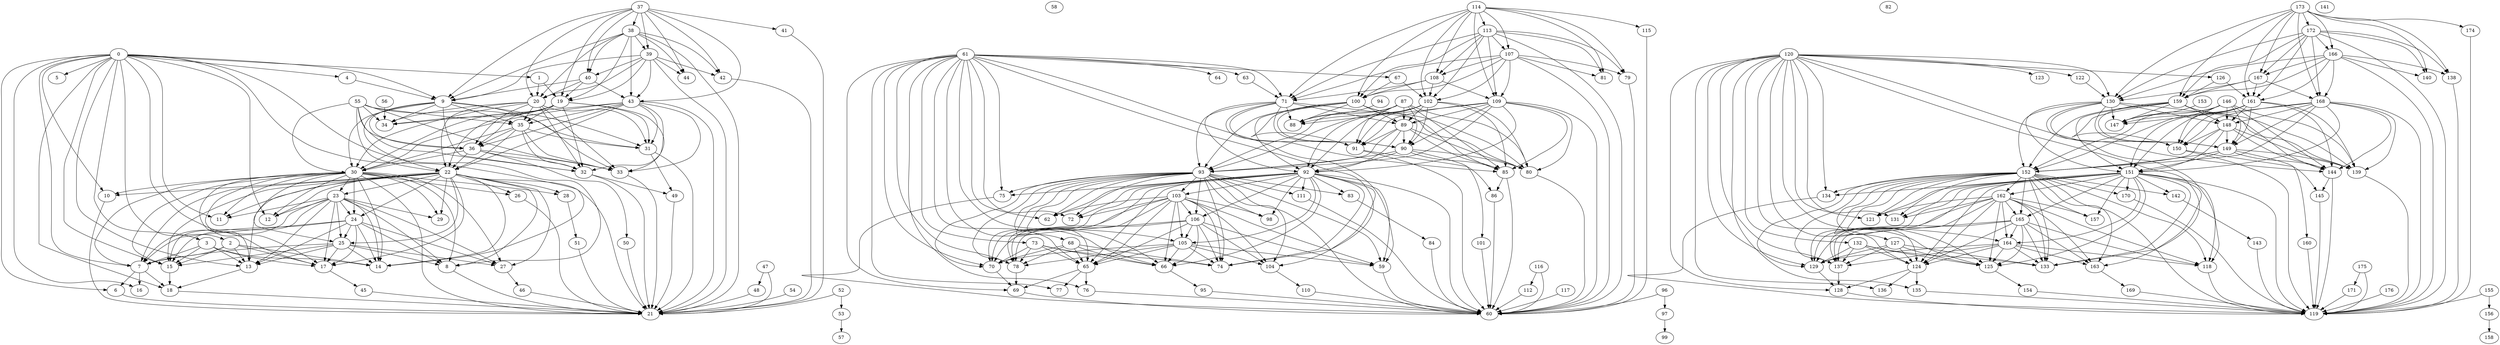 strict digraph "G" {
0 [weight=3];
1 [weight=3];
2 [weight=5];
3 [weight=2];
4 [weight=6];
5 [weight=3];
6 [weight=3];
7 [weight=5];
8 [weight=4];
9 [weight=4];
10 [weight=3];
11 [weight=3];
12 [weight=3];
13 [weight=3];
14 [weight=3];
15 [weight=5];
16 [weight=2];
17 [weight=3];
18 [weight=3];
19 [weight=4];
20 [weight=3];
21 [weight=5];
22 [weight=2];
23 [weight=3];
24 [weight=5];
25 [weight=3];
26 [weight=4];
27 [weight=3];
28 [weight=4];
29 [weight=3];
30 [weight=3];
31 [weight=4];
32 [weight=2];
33 [weight=2];
34 [weight=4];
35 [weight=1];
36 [weight=1];
37 [weight=5];
38 [weight=5];
39 [weight=3];
40 [weight=4];
41 [weight=3];
42 [weight=2];
43 [weight=4];
44 [weight=3];
45 [weight=4];
46 [weight=3];
47 [weight=4];
48 [weight=3];
49 [weight=3];
50 [weight=4];
51 [weight=3];
52 [weight=4];
53 [weight=3];
54 [weight=1];
55 [weight=1];
56 [weight=4];
57 [weight=3];
58 [weight=4];
59 [weight=5];
60 [weight=5];
61 [weight=2];
62 [weight=2];
63 [weight=5];
64 [weight=4];
65 [weight=4];
66 [weight=3];
67 [weight=3];
68 [weight=4];
69 [weight=5];
70 [weight=4];
71 [weight=3];
72 [weight=3];
73 [weight=4];
74 [weight=4];
75 [weight=2];
76 [weight=4];
77 [weight=4];
78 [weight=5];
79 [weight=3];
80 [weight=4];
81 [weight=4];
82 [weight=3];
83 [weight=3];
84 [weight=2];
85 [weight=3];
86 [weight=6];
87 [weight=5];
88 [weight=4];
89 [weight=5];
90 [weight=3];
91 [weight=5];
92 [weight=5];
93 [weight=4];
94 [weight=3];
95 [weight=4];
96 [weight=2];
97 [weight=4];
98 [weight=2];
99 [weight=5];
100 [weight=2];
101 [weight=3];
102 [weight=4];
103 [weight=2];
104 [weight=1];
105 [weight=2];
106 [weight=3];
107 [weight=4];
108 [weight=3];
109 [weight=4];
110 [weight=4];
111 [weight=2];
112 [weight=2];
113 [weight=3];
114 [weight=5];
115 [weight=3];
116 [weight=4];
117 [weight=3];
118 [weight=5];
119 [weight=3];
120 [weight=5];
121 [weight=3];
122 [weight=4];
123 [weight=3];
124 [weight=5];
125 [weight=3];
126 [weight=3];
127 [weight=5];
128 [weight=4];
129 [weight=5];
130 [weight=3];
131 [weight=4];
132 [weight=4];
133 [weight=4];
134 [weight=4];
135 [weight=6];
136 [weight=2];
137 [weight=4];
138 [weight=3];
139 [weight=3];
140 [weight=3];
141 [weight=4];
142 [weight=3];
143 [weight=3];
144 [weight=3];
145 [weight=3];
146 [weight=3];
147 [weight=5];
148 [weight=3];
149 [weight=3];
150 [weight=5];
151 [weight=2];
152 [weight=4];
153 [weight=4];
154 [weight=3];
155 [weight=5];
156 [weight=3];
157 [weight=4];
158 [weight=3];
159 [weight=4];
160 [weight=3];
161 [weight=2];
162 [weight=3];
163 [weight=2];
164 [weight=3];
165 [weight=5];
166 [weight=3];
167 [weight=3];
168 [weight=4];
169 [weight=4];
170 [weight=3];
171 [weight=4];
172 [weight=3];
173 [weight=3];
174 [weight=3];
175 [weight=2];
176 [weight=2];
0 -> 1 [size=3];
0 -> 2 [size=3];
0 -> 3 [size=2];
0 -> 4 [size=1];
0 -> 5 [size=4];
0 -> 6 [size=3];
0 -> 7 [size=2];
0 -> 8 [size=2];
0 -> 9 [size=3];
0 -> 10 [size=2];
0 -> 11 [size=2];
0 -> 12 [size=4];
0 -> 13 [size=4];
0 -> 14 [size=2];
0 -> 15 [size=3];
0 -> 16 [size=4];
0 -> 17 [size=2];
0 -> 18 [size=3];
1 -> 19 [size=5];
1 -> 20 [size=3];
2 -> 7 [size=3];
2 -> 13 [size=1];
2 -> 14 [size=2];
2 -> 15 [size=3];
2 -> 17 [size=4];
3 -> 7 [size=3];
3 -> 13 [size=1];
3 -> 14 [size=3];
3 -> 15 [size=2];
3 -> 17 [size=4];
4 -> 9 [size=3];
6 -> 21 [size=2];
7 -> 6 [size=1];
7 -> 16 [size=2];
7 -> 18 [size=3];
8 -> 21 [size=3];
9 -> 22 [size=2];
9 -> 30 [size=2];
9 -> 31 [size=4];
9 -> 32 [size=3];
9 -> 33 [size=2];
9 -> 34 [size=2];
9 -> 35 [size=3];
9 -> 36 [size=3];
10 -> 21 [size=5];
13 -> 18 [size=1];
15 -> 18 [size=3];
17 -> 45 [size=2];
18 -> 21 [size=4];
19 -> 22 [size=4];
19 -> 30 [size=1];
19 -> 31 [size=4];
19 -> 32 [size=2];
19 -> 33 [size=2];
19 -> 34 [size=4];
19 -> 35 [size=3];
19 -> 36 [size=2];
20 -> 22 [size=5];
20 -> 30 [size=3];
20 -> 31 [size=1];
20 -> 32 [size=2];
20 -> 33 [size=1];
20 -> 34 [size=3];
20 -> 35 [size=1];
20 -> 36 [size=4];
22 -> 7 [size=5];
22 -> 8 [size=1];
22 -> 23 [size=4];
22 -> 24 [size=4];
22 -> 25 [size=3];
22 -> 10 [size=1];
22 -> 11 [size=3];
22 -> 12 [size=3];
22 -> 13 [size=2];
22 -> 14 [size=1];
22 -> 15 [size=2];
22 -> 17 [size=2];
22 -> 21 [size=2];
22 -> 26 [size=3];
22 -> 27 [size=2];
22 -> 28 [size=1];
22 -> 29 [size=3];
23 -> 7 [size=3];
23 -> 8 [size=2];
23 -> 24 [size=4];
23 -> 25 [size=4];
23 -> 11 [size=4];
23 -> 12 [size=2];
23 -> 13 [size=2];
23 -> 14 [size=1];
23 -> 15 [size=1];
23 -> 17 [size=2];
23 -> 27 [size=4];
23 -> 29 [size=5];
24 -> 7 [size=2];
24 -> 8 [size=2];
24 -> 25 [size=3];
24 -> 13 [size=3];
24 -> 14 [size=2];
24 -> 15 [size=1];
24 -> 17 [size=1];
24 -> 27 [size=3];
25 -> 7 [size=3];
25 -> 8 [size=2];
25 -> 13 [size=2];
25 -> 14 [size=3];
25 -> 15 [size=3];
25 -> 17 [size=4];
25 -> 27 [size=1];
26 -> 21 [size=4];
27 -> 46 [size=1];
28 -> 51 [size=1];
30 -> 7 [size=3];
30 -> 8 [size=1];
30 -> 23 [size=2];
30 -> 24 [size=1];
30 -> 25 [size=2];
30 -> 10 [size=2];
30 -> 11 [size=2];
30 -> 12 [size=3];
30 -> 13 [size=1];
30 -> 14 [size=1];
30 -> 15 [size=2];
30 -> 17 [size=3];
30 -> 21 [size=2];
30 -> 26 [size=3];
30 -> 27 [size=2];
30 -> 28 [size=2];
30 -> 29 [size=2];
31 -> 21 [size=1];
31 -> 49 [size=4];
32 -> 21 [size=2];
32 -> 49 [size=3];
33 -> 21 [size=2];
35 -> 22 [size=3];
35 -> 30 [size=3];
35 -> 31 [size=1];
35 -> 32 [size=3];
35 -> 33 [size=3];
35 -> 36 [size=3];
36 -> 22 [size=2];
36 -> 30 [size=2];
36 -> 32 [size=2];
36 -> 33 [size=3];
36 -> 50 [size=3];
37 -> 9 [size=3];
37 -> 38 [size=3];
37 -> 39 [size=2];
37 -> 40 [size=3];
37 -> 19 [size=4];
37 -> 20 [size=4];
37 -> 41 [size=4];
37 -> 42 [size=2];
37 -> 43 [size=2];
37 -> 44 [size=1];
38 -> 9 [size=4];
38 -> 39 [size=2];
38 -> 40 [size=3];
38 -> 19 [size=2];
38 -> 20 [size=3];
38 -> 21 [size=1];
38 -> 42 [size=1];
38 -> 43 [size=4];
38 -> 44 [size=2];
39 -> 9 [size=3];
39 -> 40 [size=4];
39 -> 19 [size=2];
39 -> 20 [size=1];
39 -> 21 [size=1];
39 -> 42 [size=4];
39 -> 43 [size=3];
39 -> 44 [size=3];
40 -> 9 [size=2];
40 -> 19 [size=3];
40 -> 20 [size=3];
40 -> 43 [size=1];
41 -> 21 [size=2];
42 -> 21 [size=1];
43 -> 22 [size=4];
43 -> 30 [size=3];
43 -> 21 [size=2];
43 -> 31 [size=2];
43 -> 32 [size=2];
43 -> 33 [size=3];
43 -> 34 [size=3];
43 -> 35 [size=1];
43 -> 36 [size=3];
45 -> 21 [size=2];
46 -> 21 [size=2];
47 -> 21 [size=1];
47 -> 48 [size=3];
48 -> 21 [size=1];
49 -> 21 [size=2];
50 -> 21 [size=4];
51 -> 21 [size=3];
52 -> 21 [size=1];
52 -> 53 [size=3];
53 -> 57 [size=5];
54 -> 21 [size=2];
55 -> 22 [size=3];
55 -> 30 [size=4];
55 -> 31 [size=1];
55 -> 32 [size=2];
55 -> 33 [size=2];
55 -> 34 [size=3];
55 -> 35 [size=1];
55 -> 36 [size=2];
56 -> 34 [size=2];
59 -> 60 [size=3];
61 -> 59 [size=4];
61 -> 62 [size=2];
61 -> 63 [size=1];
61 -> 64 [size=3];
61 -> 65 [size=2];
61 -> 66 [size=2];
61 -> 67 [size=3];
61 -> 68 [size=2];
61 -> 69 [size=2];
61 -> 70 [size=2];
61 -> 71 [size=2];
61 -> 72 [size=3];
61 -> 73 [size=2];
61 -> 74 [size=2];
61 -> 75 [size=3];
61 -> 76 [size=3];
61 -> 77 [size=3];
61 -> 78 [size=3];
63 -> 71 [size=3];
65 -> 69 [size=1];
65 -> 76 [size=2];
65 -> 77 [size=3];
66 -> 95 [size=2];
67 -> 100 [size=2];
67 -> 102 [size=3];
68 -> 65 [size=3];
68 -> 66 [size=1];
68 -> 70 [size=4];
68 -> 74 [size=4];
68 -> 78 [size=4];
69 -> 60 [size=2];
70 -> 69 [size=3];
71 -> 80 [size=2];
71 -> 85 [size=2];
71 -> 88 [size=2];
71 -> 89 [size=1];
71 -> 90 [size=4];
71 -> 91 [size=1];
71 -> 92 [size=3];
71 -> 93 [size=3];
73 -> 65 [size=4];
73 -> 66 [size=4];
73 -> 70 [size=4];
73 -> 74 [size=5];
73 -> 78 [size=1];
75 -> 60 [size=4];
76 -> 60 [size=3];
78 -> 69 [size=3];
79 -> 60 [size=2];
80 -> 60 [size=4];
83 -> 84 [size=3];
84 -> 60 [size=2];
85 -> 60 [size=3];
85 -> 86 [size=4];
86 -> 60 [size=3];
87 -> 80 [size=2];
87 -> 85 [size=2];
87 -> 88 [size=2];
87 -> 89 [size=2];
87 -> 90 [size=3];
87 -> 91 [size=4];
87 -> 92 [size=4];
87 -> 93 [size=4];
89 -> 80 [size=3];
89 -> 85 [size=2];
89 -> 90 [size=2];
89 -> 91 [size=4];
89 -> 92 [size=2];
89 -> 93 [size=1];
90 -> 80 [size=2];
90 -> 85 [size=2];
90 -> 101 [size=2];
90 -> 92 [size=3];
90 -> 93 [size=3];
91 -> 60 [size=2];
91 -> 86 [size=3];
92 -> 59 [size=3];
92 -> 62 [size=2];
92 -> 60 [size=3];
92 -> 83 [size=3];
92 -> 65 [size=3];
92 -> 66 [size=1];
92 -> 98 [size=2];
92 -> 103 [size=2];
92 -> 104 [size=2];
92 -> 105 [size=1];
92 -> 70 [size=2];
92 -> 72 [size=2];
92 -> 111 [size=2];
92 -> 106 [size=2];
92 -> 74 [size=3];
92 -> 75 [size=3];
92 -> 78 [size=3];
93 -> 59 [size=1];
93 -> 62 [size=2];
93 -> 60 [size=5];
93 -> 83 [size=1];
93 -> 65 [size=2];
93 -> 66 [size=2];
93 -> 98 [size=2];
93 -> 103 [size=5];
93 -> 104 [size=2];
93 -> 105 [size=2];
93 -> 70 [size=2];
93 -> 72 [size=1];
93 -> 111 [size=2];
93 -> 106 [size=1];
93 -> 74 [size=3];
93 -> 75 [size=3];
93 -> 78 [size=3];
94 -> 88 [size=2];
95 -> 60 [size=4];
96 -> 60 [size=2];
96 -> 97 [size=2];
97 -> 99 [size=1];
100 -> 80 [size=1];
100 -> 85 [size=2];
100 -> 88 [size=4];
100 -> 89 [size=3];
100 -> 90 [size=4];
100 -> 91 [size=3];
100 -> 92 [size=4];
100 -> 93 [size=1];
101 -> 60 [size=3];
102 -> 80 [size=2];
102 -> 85 [size=4];
102 -> 88 [size=1];
102 -> 89 [size=4];
102 -> 90 [size=2];
102 -> 91 [size=3];
102 -> 92 [size=2];
102 -> 93 [size=3];
103 -> 59 [size=3];
103 -> 62 [size=3];
103 -> 65 [size=2];
103 -> 66 [size=2];
103 -> 98 [size=2];
103 -> 104 [size=4];
103 -> 105 [size=1];
103 -> 70 [size=2];
103 -> 72 [size=2];
103 -> 106 [size=3];
103 -> 74 [size=1];
103 -> 78 [size=3];
104 -> 110 [size=2];
105 -> 59 [size=2];
105 -> 65 [size=3];
105 -> 66 [size=2];
105 -> 104 [size=2];
105 -> 70 [size=3];
105 -> 74 [size=1];
105 -> 78 [size=3];
106 -> 59 [size=3];
106 -> 65 [size=3];
106 -> 66 [size=1];
106 -> 104 [size=2];
106 -> 105 [size=2];
106 -> 70 [size=4];
106 -> 74 [size=4];
106 -> 78 [size=3];
107 -> 79 [size=3];
107 -> 60 [size=2];
107 -> 81 [size=3];
107 -> 100 [size=2];
107 -> 108 [size=3];
107 -> 71 [size=3];
107 -> 102 [size=3];
107 -> 109 [size=3];
108 -> 100 [size=3];
108 -> 71 [size=1];
108 -> 102 [size=2];
108 -> 109 [size=1];
109 -> 80 [size=2];
109 -> 60 [size=3];
109 -> 85 [size=2];
109 -> 88 [size=3];
109 -> 89 [size=2];
109 -> 90 [size=3];
109 -> 91 [size=1];
109 -> 92 [size=3];
109 -> 93 [size=1];
110 -> 60 [size=3];
111 -> 60 [size=2];
112 -> 60 [size=2];
113 -> 79 [size=3];
113 -> 60 [size=2];
113 -> 81 [size=2];
113 -> 100 [size=4];
113 -> 107 [size=3];
113 -> 108 [size=3];
113 -> 71 [size=2];
113 -> 102 [size=2];
113 -> 109 [size=2];
114 -> 79 [size=3];
114 -> 81 [size=4];
114 -> 100 [size=1];
114 -> 107 [size=3];
114 -> 108 [size=1];
114 -> 71 [size=1];
114 -> 113 [size=3];
114 -> 102 [size=4];
114 -> 115 [size=2];
114 -> 109 [size=4];
115 -> 60 [size=3];
116 -> 60 [size=3];
116 -> 112 [size=2];
117 -> 60 [size=1];
118 -> 119 [size=2];
120 -> 118 [size=2];
120 -> 121 [size=3];
120 -> 122 [size=3];
120 -> 123 [size=2];
120 -> 124 [size=2];
120 -> 125 [size=5];
120 -> 126 [size=3];
120 -> 127 [size=1];
120 -> 128 [size=1];
120 -> 129 [size=3];
120 -> 130 [size=1];
120 -> 131 [size=5];
120 -> 132 [size=3];
120 -> 133 [size=2];
120 -> 134 [size=2];
120 -> 135 [size=2];
120 -> 136 [size=2];
120 -> 137 [size=5];
122 -> 130 [size=3];
124 -> 128 [size=2];
124 -> 135 [size=1];
124 -> 136 [size=2];
125 -> 154 [size=3];
126 -> 159 [size=4];
126 -> 161 [size=2];
127 -> 124 [size=3];
127 -> 125 [size=3];
127 -> 129 [size=3];
127 -> 133 [size=4];
127 -> 137 [size=3];
128 -> 119 [size=3];
129 -> 128 [size=4];
130 -> 139 [size=2];
130 -> 144 [size=3];
130 -> 147 [size=3];
130 -> 148 [size=2];
130 -> 149 [size=3];
130 -> 150 [size=3];
130 -> 151 [size=1];
130 -> 152 [size=1];
132 -> 124 [size=3];
132 -> 125 [size=2];
132 -> 129 [size=5];
132 -> 133 [size=2];
132 -> 137 [size=2];
134 -> 119 [size=1];
135 -> 119 [size=2];
137 -> 128 [size=3];
138 -> 119 [size=1];
139 -> 119 [size=2];
142 -> 143 [size=1];
143 -> 119 [size=2];
144 -> 119 [size=3];
144 -> 145 [size=2];
145 -> 119 [size=2];
146 -> 139 [size=2];
146 -> 144 [size=3];
146 -> 147 [size=5];
146 -> 148 [size=2];
146 -> 149 [size=2];
146 -> 150 [size=1];
146 -> 151 [size=4];
146 -> 152 [size=3];
148 -> 139 [size=2];
148 -> 144 [size=3];
148 -> 149 [size=4];
148 -> 150 [size=2];
148 -> 151 [size=1];
148 -> 152 [size=2];
149 -> 139 [size=2];
149 -> 144 [size=2];
149 -> 160 [size=2];
149 -> 151 [size=3];
149 -> 152 [size=2];
150 -> 119 [size=1];
150 -> 145 [size=2];
151 -> 118 [size=5];
151 -> 121 [size=3];
151 -> 119 [size=2];
151 -> 142 [size=3];
151 -> 124 [size=1];
151 -> 125 [size=3];
151 -> 157 [size=3];
151 -> 162 [size=3];
151 -> 163 [size=1];
151 -> 164 [size=2];
151 -> 129 [size=2];
151 -> 131 [size=5];
151 -> 170 [size=3];
151 -> 165 [size=3];
151 -> 133 [size=1];
151 -> 134 [size=3];
151 -> 137 [size=2];
152 -> 118 [size=2];
152 -> 121 [size=2];
152 -> 119 [size=2];
152 -> 142 [size=2];
152 -> 124 [size=3];
152 -> 125 [size=1];
152 -> 157 [size=3];
152 -> 162 [size=3];
152 -> 163 [size=1];
152 -> 164 [size=2];
152 -> 129 [size=3];
152 -> 131 [size=1];
152 -> 170 [size=1];
152 -> 165 [size=3];
152 -> 133 [size=4];
152 -> 134 [size=3];
152 -> 137 [size=3];
153 -> 147 [size=4];
154 -> 119 [size=3];
155 -> 119 [size=3];
155 -> 156 [size=1];
156 -> 158 [size=2];
159 -> 139 [size=3];
159 -> 144 [size=3];
159 -> 147 [size=1];
159 -> 148 [size=2];
159 -> 149 [size=3];
159 -> 150 [size=5];
159 -> 151 [size=3];
159 -> 152 [size=2];
160 -> 119 [size=2];
161 -> 139 [size=2];
161 -> 144 [size=4];
161 -> 147 [size=3];
161 -> 148 [size=3];
161 -> 149 [size=3];
161 -> 150 [size=3];
161 -> 151 [size=4];
161 -> 152 [size=3];
162 -> 118 [size=2];
162 -> 121 [size=2];
162 -> 124 [size=1];
162 -> 125 [size=1];
162 -> 157 [size=4];
162 -> 163 [size=1];
162 -> 164 [size=3];
162 -> 129 [size=1];
162 -> 131 [size=4];
162 -> 165 [size=2];
162 -> 133 [size=3];
162 -> 137 [size=3];
163 -> 169 [size=2];
164 -> 118 [size=3];
164 -> 124 [size=4];
164 -> 125 [size=2];
164 -> 163 [size=2];
164 -> 129 [size=3];
164 -> 133 [size=2];
164 -> 137 [size=3];
165 -> 118 [size=1];
165 -> 124 [size=5];
165 -> 125 [size=4];
165 -> 163 [size=3];
165 -> 164 [size=1];
165 -> 129 [size=2];
165 -> 133 [size=2];
165 -> 137 [size=3];
166 -> 138 [size=1];
166 -> 119 [size=4];
166 -> 140 [size=3];
166 -> 159 [size=2];
166 -> 167 [size=3];
166 -> 130 [size=3];
166 -> 161 [size=5];
166 -> 168 [size=2];
167 -> 159 [size=2];
167 -> 130 [size=4];
167 -> 161 [size=5];
167 -> 168 [size=3];
168 -> 139 [size=3];
168 -> 119 [size=4];
168 -> 144 [size=3];
168 -> 147 [size=3];
168 -> 148 [size=2];
168 -> 149 [size=2];
168 -> 150 [size=3];
168 -> 151 [size=3];
168 -> 152 [size=3];
169 -> 119 [size=2];
170 -> 119 [size=2];
171 -> 119 [size=2];
172 -> 138 [size=3];
172 -> 119 [size=2];
172 -> 140 [size=2];
172 -> 159 [size=3];
172 -> 166 [size=4];
172 -> 167 [size=4];
172 -> 130 [size=4];
172 -> 161 [size=4];
172 -> 168 [size=1];
173 -> 138 [size=3];
173 -> 140 [size=2];
173 -> 159 [size=4];
173 -> 166 [size=3];
173 -> 167 [size=1];
173 -> 130 [size=3];
173 -> 172 [size=3];
173 -> 161 [size=2];
173 -> 174 [size=3];
173 -> 168 [size=4];
174 -> 119 [size=1];
175 -> 119 [size=3];
175 -> 171 [size=2];
176 -> 119 [size=3];
}
